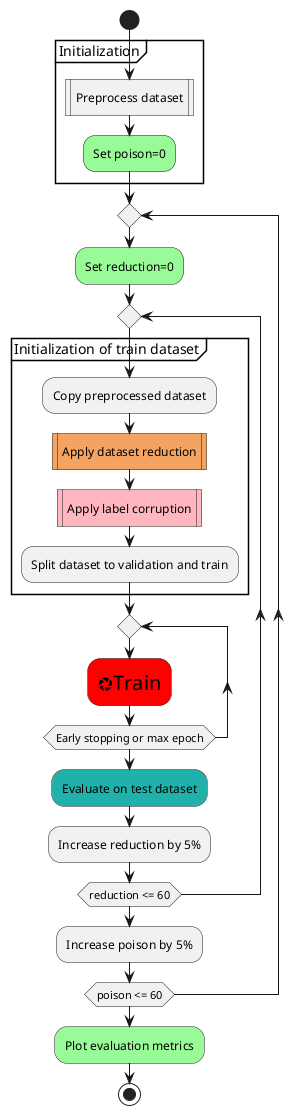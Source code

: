 @startuml
!pragma useVerticalIf on
start
group Initialization
:Preprocess dataset|
#palegreen:Set poison=0;
end group
repeat
    #palegreen:Set reduction=0;
    repeat
        group Initialization of train dataset
            :Copy preprocessed dataset\\
            #sandybrown:Apply dataset reduction|
            #lightpink:Apply label corruption|
            :Split dataset to validation and train;
        end group
        repeat
            #red:<size:20><&aperture>Train;
         repeat while (Early stopping or max epoch)
        #lightseagreen:Evaluate on test dataset;
        :Increase reduction by 5%;
    repeat while (reduction <= 60)
    :Increase poison by 5%;
repeat while (poison <= 60);
#palegreen:Plot evaluation metrics;
stop
@enduml

